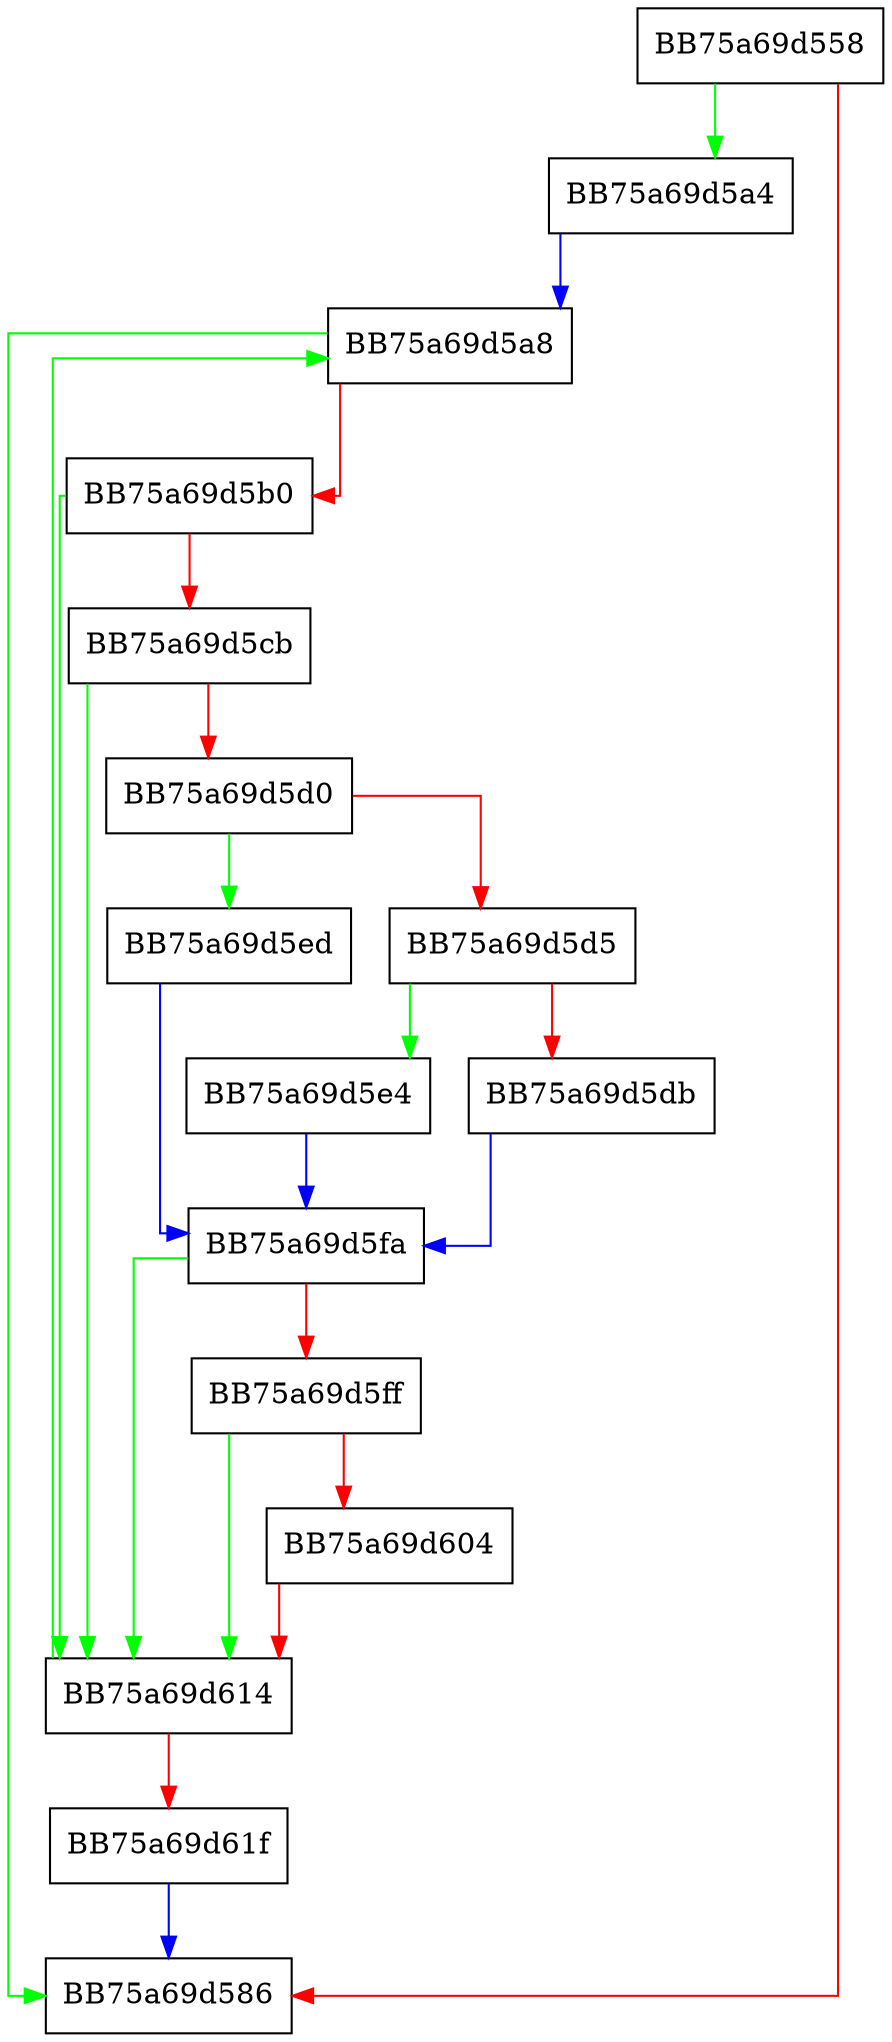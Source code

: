 digraph sqlite3VtabSavepoint {
  node [shape="box"];
  graph [splines=ortho];
  BB75a69d558 -> BB75a69d5a4 [color="green"];
  BB75a69d558 -> BB75a69d586 [color="red"];
  BB75a69d5a4 -> BB75a69d5a8 [color="blue"];
  BB75a69d5a8 -> BB75a69d586 [color="green"];
  BB75a69d5a8 -> BB75a69d5b0 [color="red"];
  BB75a69d5b0 -> BB75a69d614 [color="green"];
  BB75a69d5b0 -> BB75a69d5cb [color="red"];
  BB75a69d5cb -> BB75a69d614 [color="green"];
  BB75a69d5cb -> BB75a69d5d0 [color="red"];
  BB75a69d5d0 -> BB75a69d5ed [color="green"];
  BB75a69d5d0 -> BB75a69d5d5 [color="red"];
  BB75a69d5d5 -> BB75a69d5e4 [color="green"];
  BB75a69d5d5 -> BB75a69d5db [color="red"];
  BB75a69d5db -> BB75a69d5fa [color="blue"];
  BB75a69d5e4 -> BB75a69d5fa [color="blue"];
  BB75a69d5ed -> BB75a69d5fa [color="blue"];
  BB75a69d5fa -> BB75a69d614 [color="green"];
  BB75a69d5fa -> BB75a69d5ff [color="red"];
  BB75a69d5ff -> BB75a69d614 [color="green"];
  BB75a69d5ff -> BB75a69d604 [color="red"];
  BB75a69d604 -> BB75a69d614 [color="red"];
  BB75a69d614 -> BB75a69d5a8 [color="green"];
  BB75a69d614 -> BB75a69d61f [color="red"];
  BB75a69d61f -> BB75a69d586 [color="blue"];
}